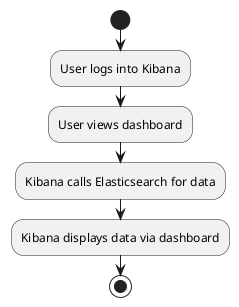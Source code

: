 @startuml
'https://plantuml.com/activity-diagram-beta

start
:User logs into Kibana;
:User views dashboard;
:Kibana calls Elasticsearch for data;
:Kibana displays data via dashboard;
stop

@enduml
